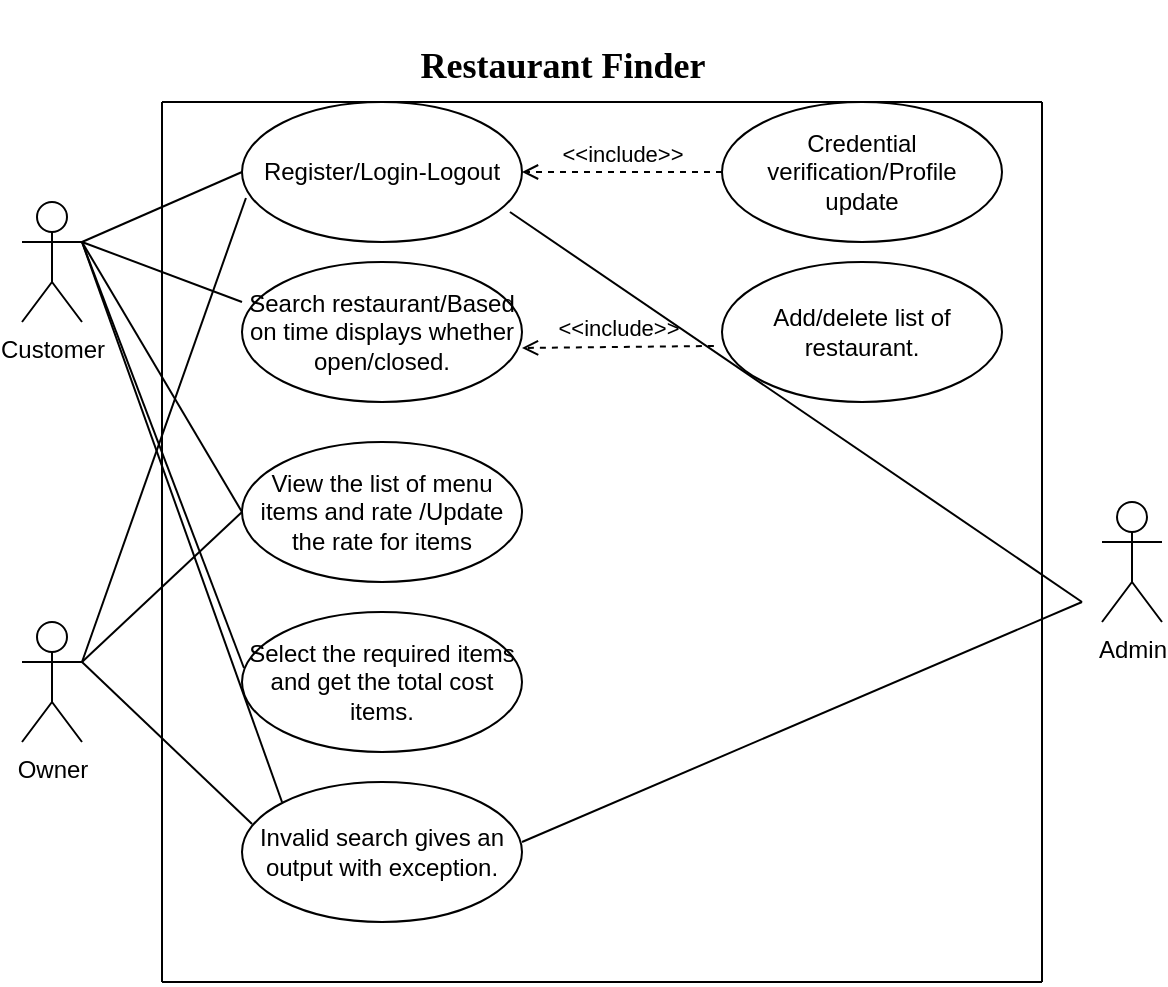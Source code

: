 <mxfile version="15.7.2" type="github">
  <diagram id="ebOSxA4v-BgnuHFEDCOg" name="Page-1">
    <mxGraphModel dx="868" dy="1550" grid="1" gridSize="10" guides="1" tooltips="1" connect="1" arrows="1" fold="1" page="1" pageScale="1" pageWidth="850" pageHeight="1100" math="0" shadow="0">
      <root>
        <mxCell id="0" />
        <mxCell id="1" parent="0" />
        <mxCell id="q9_-KWyepptTg-CFl9B9-1" value="Customer" style="shape=umlActor;html=1;verticalLabelPosition=bottom;verticalAlign=top;align=center;" vertex="1" parent="1">
          <mxGeometry x="170" y="90" width="30" height="60" as="geometry" />
        </mxCell>
        <mxCell id="q9_-KWyepptTg-CFl9B9-2" value="Owner" style="shape=umlActor;html=1;verticalLabelPosition=bottom;verticalAlign=top;align=center;" vertex="1" parent="1">
          <mxGeometry x="170" y="300" width="30" height="60" as="geometry" />
        </mxCell>
        <mxCell id="q9_-KWyepptTg-CFl9B9-3" value="Admin" style="shape=umlActor;html=1;verticalLabelPosition=bottom;verticalAlign=top;align=center;" vertex="1" parent="1">
          <mxGeometry x="710" y="240" width="30" height="60" as="geometry" />
        </mxCell>
        <mxCell id="q9_-KWyepptTg-CFl9B9-5" value="Register/Login-Logout" style="ellipse;whiteSpace=wrap;html=1;" vertex="1" parent="1">
          <mxGeometry x="280" y="40" width="140" height="70" as="geometry" />
        </mxCell>
        <mxCell id="q9_-KWyepptTg-CFl9B9-6" value="Credential&lt;br&gt;verification/Profile&lt;br&gt;update" style="ellipse;whiteSpace=wrap;html=1;" vertex="1" parent="1">
          <mxGeometry x="520" y="40" width="140" height="70" as="geometry" />
        </mxCell>
        <mxCell id="q9_-KWyepptTg-CFl9B9-7" value="&amp;lt;&amp;lt;include&amp;gt;&amp;gt;" style="edgeStyle=none;html=1;endArrow=open;verticalAlign=bottom;dashed=1;labelBackgroundColor=none;rounded=0;exitX=0;exitY=0.5;exitDx=0;exitDy=0;entryX=1;entryY=0.5;entryDx=0;entryDy=0;" edge="1" parent="1" source="q9_-KWyepptTg-CFl9B9-6" target="q9_-KWyepptTg-CFl9B9-5">
          <mxGeometry width="160" relative="1" as="geometry">
            <mxPoint x="430" y="80" as="sourcePoint" />
            <mxPoint x="400" y="130" as="targetPoint" />
          </mxGeometry>
        </mxCell>
        <mxCell id="q9_-KWyepptTg-CFl9B9-8" value="" style="edgeStyle=none;html=1;endArrow=none;verticalAlign=bottom;rounded=0;exitX=1;exitY=0.333;exitDx=0;exitDy=0;exitPerimeter=0;entryX=0;entryY=0.5;entryDx=0;entryDy=0;" edge="1" parent="1" source="q9_-KWyepptTg-CFl9B9-1" target="q9_-KWyepptTg-CFl9B9-5">
          <mxGeometry width="160" relative="1" as="geometry">
            <mxPoint x="340" y="220" as="sourcePoint" />
            <mxPoint x="500" y="220" as="targetPoint" />
          </mxGeometry>
        </mxCell>
        <mxCell id="q9_-KWyepptTg-CFl9B9-9" value="" style="edgeStyle=none;html=1;endArrow=none;verticalAlign=bottom;rounded=0;entryX=0.014;entryY=0.686;entryDx=0;entryDy=0;entryPerimeter=0;" edge="1" parent="1" target="q9_-KWyepptTg-CFl9B9-5">
          <mxGeometry width="160" relative="1" as="geometry">
            <mxPoint x="200" y="320" as="sourcePoint" />
            <mxPoint x="360" y="320" as="targetPoint" />
          </mxGeometry>
        </mxCell>
        <mxCell id="q9_-KWyepptTg-CFl9B9-11" value="Search restaurant/Based on time displays whether open/closed." style="ellipse;whiteSpace=wrap;html=1;" vertex="1" parent="1">
          <mxGeometry x="280" y="120" width="140" height="70" as="geometry" />
        </mxCell>
        <mxCell id="q9_-KWyepptTg-CFl9B9-12" value="View the list of menu items and rate /Update the rate for items" style="ellipse;whiteSpace=wrap;html=1;" vertex="1" parent="1">
          <mxGeometry x="280" y="210" width="140" height="70" as="geometry" />
        </mxCell>
        <mxCell id="q9_-KWyepptTg-CFl9B9-14" value="" style="edgeStyle=none;html=1;endArrow=none;verticalAlign=bottom;rounded=0;exitX=1;exitY=0.333;exitDx=0;exitDy=0;exitPerimeter=0;" edge="1" parent="1" source="q9_-KWyepptTg-CFl9B9-1">
          <mxGeometry width="160" relative="1" as="geometry">
            <mxPoint x="340" y="210" as="sourcePoint" />
            <mxPoint x="280" y="140" as="targetPoint" />
          </mxGeometry>
        </mxCell>
        <mxCell id="q9_-KWyepptTg-CFl9B9-16" value="Add/delete list of restaurant." style="ellipse;whiteSpace=wrap;html=1;" vertex="1" parent="1">
          <mxGeometry x="520" y="120" width="140" height="70" as="geometry" />
        </mxCell>
        <mxCell id="q9_-KWyepptTg-CFl9B9-17" value="&amp;lt;&amp;lt;include&amp;gt;&amp;gt;" style="edgeStyle=none;html=1;endArrow=open;verticalAlign=bottom;dashed=1;labelBackgroundColor=none;rounded=0;exitX=-0.029;exitY=0.6;exitDx=0;exitDy=0;exitPerimeter=0;entryX=1;entryY=0.614;entryDx=0;entryDy=0;entryPerimeter=0;" edge="1" parent="1" source="q9_-KWyepptTg-CFl9B9-16" target="q9_-KWyepptTg-CFl9B9-11">
          <mxGeometry width="160" relative="1" as="geometry">
            <mxPoint x="340" y="200" as="sourcePoint" />
            <mxPoint x="500" y="200" as="targetPoint" />
          </mxGeometry>
        </mxCell>
        <mxCell id="q9_-KWyepptTg-CFl9B9-18" value="" style="edgeStyle=none;html=1;endArrow=none;verticalAlign=bottom;rounded=0;entryX=0;entryY=0.5;entryDx=0;entryDy=0;" edge="1" parent="1" target="q9_-KWyepptTg-CFl9B9-12">
          <mxGeometry width="160" relative="1" as="geometry">
            <mxPoint x="200" y="320" as="sourcePoint" />
            <mxPoint x="360" y="320" as="targetPoint" />
          </mxGeometry>
        </mxCell>
        <mxCell id="q9_-KWyepptTg-CFl9B9-19" value="" style="edgeStyle=none;html=1;endArrow=none;verticalAlign=bottom;rounded=0;exitX=1;exitY=0.333;exitDx=0;exitDy=0;exitPerimeter=0;entryX=0;entryY=0.5;entryDx=0;entryDy=0;" edge="1" parent="1" source="q9_-KWyepptTg-CFl9B9-1" target="q9_-KWyepptTg-CFl9B9-12">
          <mxGeometry width="160" relative="1" as="geometry">
            <mxPoint x="260" y="290" as="sourcePoint" />
            <mxPoint x="420" y="290" as="targetPoint" />
          </mxGeometry>
        </mxCell>
        <mxCell id="q9_-KWyepptTg-CFl9B9-20" value="Select the required items and get the total cost items." style="ellipse;whiteSpace=wrap;html=1;" vertex="1" parent="1">
          <mxGeometry x="280" y="295" width="140" height="70" as="geometry" />
        </mxCell>
        <mxCell id="q9_-KWyepptTg-CFl9B9-21" value="" style="edgeStyle=none;html=1;endArrow=none;verticalAlign=bottom;rounded=0;entryX=0.007;entryY=0.4;entryDx=0;entryDy=0;entryPerimeter=0;" edge="1" parent="1" target="q9_-KWyepptTg-CFl9B9-20">
          <mxGeometry width="160" relative="1" as="geometry">
            <mxPoint x="200" y="110" as="sourcePoint" />
            <mxPoint x="500" y="170" as="targetPoint" />
          </mxGeometry>
        </mxCell>
        <mxCell id="q9_-KWyepptTg-CFl9B9-25" value="" style="edgeStyle=none;html=1;endArrow=none;verticalAlign=bottom;rounded=0;exitX=0.957;exitY=0.786;exitDx=0;exitDy=0;exitPerimeter=0;" edge="1" parent="1" source="q9_-KWyepptTg-CFl9B9-5">
          <mxGeometry width="160" relative="1" as="geometry">
            <mxPoint x="340" y="170" as="sourcePoint" />
            <mxPoint x="700" y="290" as="targetPoint" />
          </mxGeometry>
        </mxCell>
        <mxCell id="q9_-KWyepptTg-CFl9B9-27" value="Invalid search gives an output with exception." style="ellipse;whiteSpace=wrap;html=1;" vertex="1" parent="1">
          <mxGeometry x="280" y="380" width="140" height="70" as="geometry" />
        </mxCell>
        <mxCell id="q9_-KWyepptTg-CFl9B9-28" value="" style="edgeStyle=none;html=1;endArrow=none;verticalAlign=bottom;rounded=0;" edge="1" parent="1">
          <mxGeometry width="160" relative="1" as="geometry">
            <mxPoint x="420" y="410" as="sourcePoint" />
            <mxPoint x="700" y="290" as="targetPoint" />
          </mxGeometry>
        </mxCell>
        <mxCell id="q9_-KWyepptTg-CFl9B9-29" value="" style="edgeStyle=none;html=1;endArrow=none;verticalAlign=bottom;rounded=0;" edge="1" parent="1">
          <mxGeometry width="160" relative="1" as="geometry">
            <mxPoint x="200" y="110" as="sourcePoint" />
            <mxPoint x="300" y="390" as="targetPoint" />
          </mxGeometry>
        </mxCell>
        <mxCell id="q9_-KWyepptTg-CFl9B9-30" value="" style="edgeStyle=none;html=1;endArrow=none;verticalAlign=bottom;rounded=0;entryX=0.036;entryY=0.3;entryDx=0;entryDy=0;entryPerimeter=0;" edge="1" parent="1" target="q9_-KWyepptTg-CFl9B9-27">
          <mxGeometry width="160" relative="1" as="geometry">
            <mxPoint x="200" y="320" as="sourcePoint" />
            <mxPoint x="360" y="320" as="targetPoint" />
          </mxGeometry>
        </mxCell>
        <mxCell id="q9_-KWyepptTg-CFl9B9-31" value="" style="edgeStyle=none;html=1;endArrow=none;verticalAlign=bottom;rounded=0;" edge="1" parent="1">
          <mxGeometry width="160" relative="1" as="geometry">
            <mxPoint x="240" y="480" as="sourcePoint" />
            <mxPoint x="680" y="480" as="targetPoint" />
          </mxGeometry>
        </mxCell>
        <mxCell id="q9_-KWyepptTg-CFl9B9-32" value="" style="edgeStyle=none;html=1;endArrow=none;verticalAlign=bottom;rounded=0;" edge="1" parent="1">
          <mxGeometry width="160" relative="1" as="geometry">
            <mxPoint x="240" y="480" as="sourcePoint" />
            <mxPoint x="240" y="40" as="targetPoint" />
          </mxGeometry>
        </mxCell>
        <mxCell id="q9_-KWyepptTg-CFl9B9-33" value="" style="edgeStyle=none;html=1;endArrow=none;verticalAlign=bottom;rounded=0;" edge="1" parent="1">
          <mxGeometry width="160" relative="1" as="geometry">
            <mxPoint x="240" y="40" as="sourcePoint" />
            <mxPoint x="680" y="40" as="targetPoint" />
          </mxGeometry>
        </mxCell>
        <mxCell id="q9_-KWyepptTg-CFl9B9-34" value="" style="edgeStyle=none;html=1;endArrow=none;verticalAlign=bottom;rounded=0;" edge="1" parent="1">
          <mxGeometry width="160" relative="1" as="geometry">
            <mxPoint x="680" y="40" as="sourcePoint" />
            <mxPoint x="680" y="480" as="targetPoint" />
          </mxGeometry>
        </mxCell>
        <mxCell id="q9_-KWyepptTg-CFl9B9-35" value="&lt;h1&gt;&lt;font style=&quot;font-size: 18px&quot; face=&quot;Times New Roman&quot;&gt;Restaurant Finder&lt;/font&gt;&lt;/h1&gt;" style="text;html=1;align=center;verticalAlign=middle;resizable=0;points=[];autosize=1;strokeColor=none;fillColor=none;" vertex="1" parent="1">
          <mxGeometry x="360" y="-5" width="160" height="50" as="geometry" />
        </mxCell>
      </root>
    </mxGraphModel>
  </diagram>
</mxfile>
